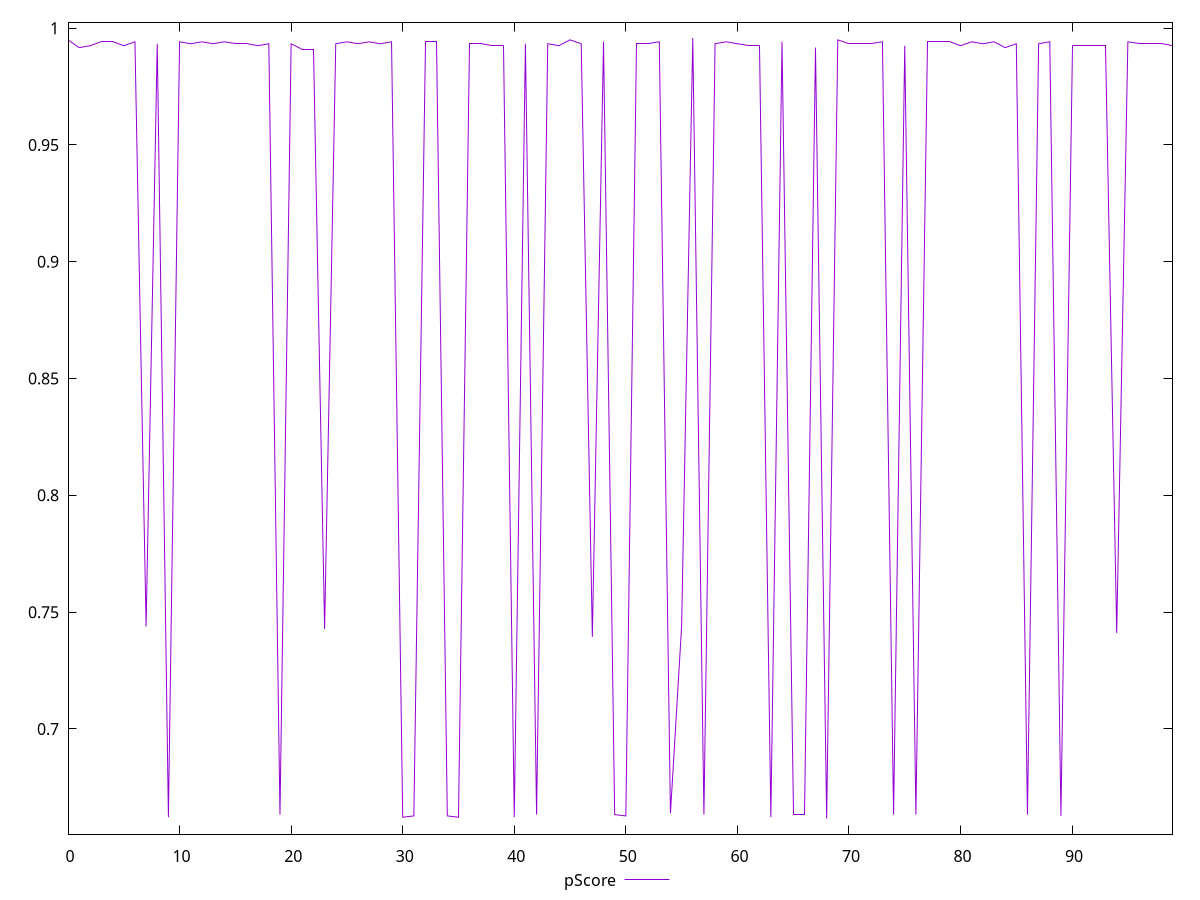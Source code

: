 reset

$pScore <<EOF
0 0.995
1 0.9916666666666667
2 0.9925
3 0.9941666666666666
4 0.9941666666666666
5 0.9925
6 0.9941666666666666
7 0.7438888888888889
8 0.9933333333333333
9 0.6622222222222223
10 0.9941666666666666
11 0.9933333333333333
12 0.9941666666666666
13 0.9933333333333333
14 0.9941666666666666
15 0.9933333333333333
16 0.9933333333333333
17 0.9925
18 0.9933333333333333
19 0.6633333333333333
20 0.9933333333333333
21 0.9908333333333333
22 0.9908333333333333
23 0.7427777777777778
24 0.9933333333333333
25 0.9941666666666666
26 0.9933333333333333
27 0.9941666666666666
28 0.9933333333333333
29 0.9941666666666666
30 0.6622222222222223
31 0.6627777777777778
32 0.9941666666666666
33 0.9941666666666666
34 0.6627777777777778
35 0.6622222222222223
36 0.9933333333333333
37 0.9933333333333333
38 0.9925
39 0.9925
40 0.6622222222222223
41 0.9933333333333333
42 0.6633333333333333
43 0.9933333333333333
44 0.9925
45 0.995
46 0.9933333333333333
47 0.7394444444444445
48 0.9941666666666666
49 0.6633333333333333
50 0.6627777777777778
51 0.9933333333333333
52 0.9933333333333333
53 0.9941666666666666
54 0.6638888888888889
55 0.7438888888888889
56 0.9958333333333333
57 0.6633333333333333
58 0.9933333333333333
59 0.9941666666666666
60 0.9933333333333333
61 0.9925
62 0.9925
63 0.6622222222222223
64 0.9941666666666666
65 0.6633333333333333
66 0.6633333333333333
67 0.9916666666666667
68 0.6616666666666666
69 0.995
70 0.9933333333333333
71 0.9933333333333333
72 0.9933333333333333
73 0.9941666666666666
74 0.6633333333333333
75 0.9925
76 0.6633333333333333
77 0.9941666666666666
78 0.9941666666666666
79 0.9941666666666666
80 0.9925
81 0.9941666666666666
82 0.9933333333333333
83 0.9941666666666666
84 0.9916666666666667
85 0.9933333333333333
86 0.6633333333333333
87 0.9933333333333333
88 0.9941666666666666
89 0.6627777777777778
90 0.9925
91 0.9925
92 0.9925
93 0.9925
94 0.7411111111111112
95 0.9941666666666666
96 0.9933333333333333
97 0.9933333333333333
98 0.9933333333333333
99 0.9925
EOF

set key outside below
set xrange [0:99]
set yrange [0.6549833333333333:1.0025166666666667]
set trange [0.6549833333333333:1.0025166666666667]
set terminal svg size 640, 500 enhanced background rgb 'white'
set output "reprap/render-blocking-resources/samples/pages+cached+noexternal+nofonts/pScore/values.svg"

plot $pScore title "pScore" with line

reset
